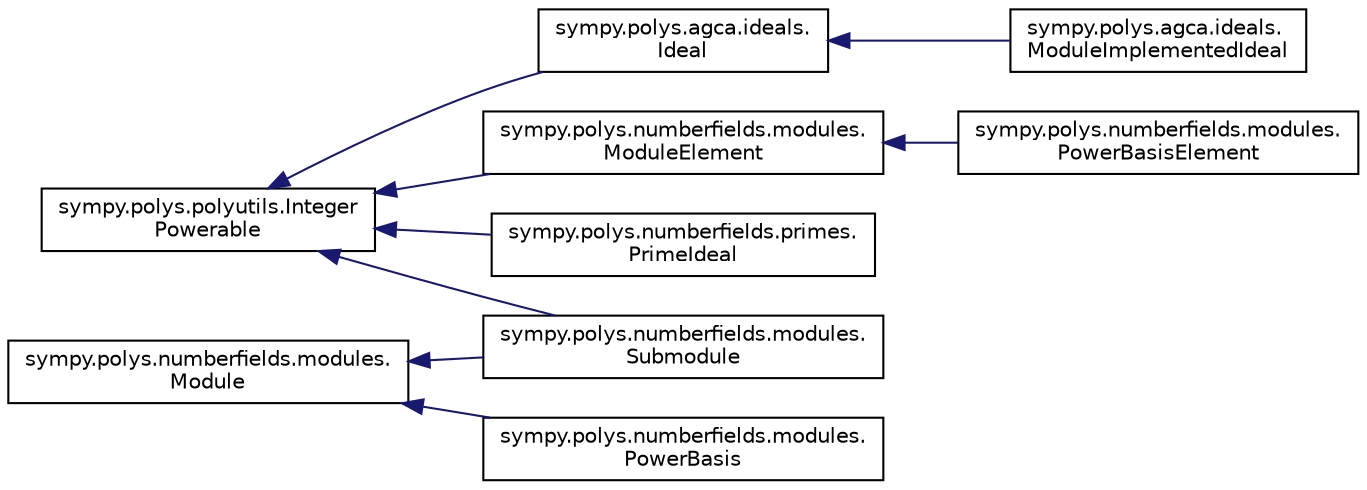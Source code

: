 digraph "Graphical Class Hierarchy"
{
 // LATEX_PDF_SIZE
  edge [fontname="Helvetica",fontsize="10",labelfontname="Helvetica",labelfontsize="10"];
  node [fontname="Helvetica",fontsize="10",shape=record];
  rankdir="LR";
  Node0 [label="sympy.polys.polyutils.Integer\lPowerable",height=0.2,width=0.4,color="black", fillcolor="white", style="filled",URL="$classsympy_1_1polys_1_1polyutils_1_1IntegerPowerable.html",tooltip=" "];
  Node0 -> Node1 [dir="back",color="midnightblue",fontsize="10",style="solid",fontname="Helvetica"];
  Node1 [label="sympy.polys.agca.ideals.\lIdeal",height=0.2,width=0.4,color="black", fillcolor="white", style="filled",URL="$classsympy_1_1polys_1_1agca_1_1ideals_1_1Ideal.html",tooltip=" "];
  Node1 -> Node2 [dir="back",color="midnightblue",fontsize="10",style="solid",fontname="Helvetica"];
  Node2 [label="sympy.polys.agca.ideals.\lModuleImplementedIdeal",height=0.2,width=0.4,color="black", fillcolor="white", style="filled",URL="$classsympy_1_1polys_1_1agca_1_1ideals_1_1ModuleImplementedIdeal.html",tooltip=" "];
  Node0 -> Node3 [dir="back",color="midnightblue",fontsize="10",style="solid",fontname="Helvetica"];
  Node3 [label="sympy.polys.numberfields.modules.\lModuleElement",height=0.2,width=0.4,color="black", fillcolor="white", style="filled",URL="$classsympy_1_1polys_1_1numberfields_1_1modules_1_1ModuleElement.html",tooltip=" "];
  Node3 -> Node4 [dir="back",color="midnightblue",fontsize="10",style="solid",fontname="Helvetica"];
  Node4 [label="sympy.polys.numberfields.modules.\lPowerBasisElement",height=0.2,width=0.4,color="black", fillcolor="white", style="filled",URL="$classsympy_1_1polys_1_1numberfields_1_1modules_1_1PowerBasisElement.html",tooltip=" "];
  Node0 -> Node5 [dir="back",color="midnightblue",fontsize="10",style="solid",fontname="Helvetica"];
  Node5 [label="sympy.polys.numberfields.modules.\lSubmodule",height=0.2,width=0.4,color="black", fillcolor="white", style="filled",URL="$classsympy_1_1polys_1_1numberfields_1_1modules_1_1Submodule.html",tooltip=" "];
  Node0 -> Node6 [dir="back",color="midnightblue",fontsize="10",style="solid",fontname="Helvetica"];
  Node6 [label="sympy.polys.numberfields.primes.\lPrimeIdeal",height=0.2,width=0.4,color="black", fillcolor="white", style="filled",URL="$classsympy_1_1polys_1_1numberfields_1_1primes_1_1PrimeIdeal.html",tooltip=" "];
  Node9282 [label="sympy.polys.numberfields.modules.\lModule",height=0.2,width=0.4,color="black", fillcolor="white", style="filled",URL="$classsympy_1_1polys_1_1numberfields_1_1modules_1_1Module.html",tooltip=" "];
  Node9282 -> Node9283 [dir="back",color="midnightblue",fontsize="10",style="solid",fontname="Helvetica"];
  Node9283 [label="sympy.polys.numberfields.modules.\lPowerBasis",height=0.2,width=0.4,color="black", fillcolor="white", style="filled",URL="$classsympy_1_1polys_1_1numberfields_1_1modules_1_1PowerBasis.html",tooltip=" "];
  Node9282 -> Node5 [dir="back",color="midnightblue",fontsize="10",style="solid",fontname="Helvetica"];
}
